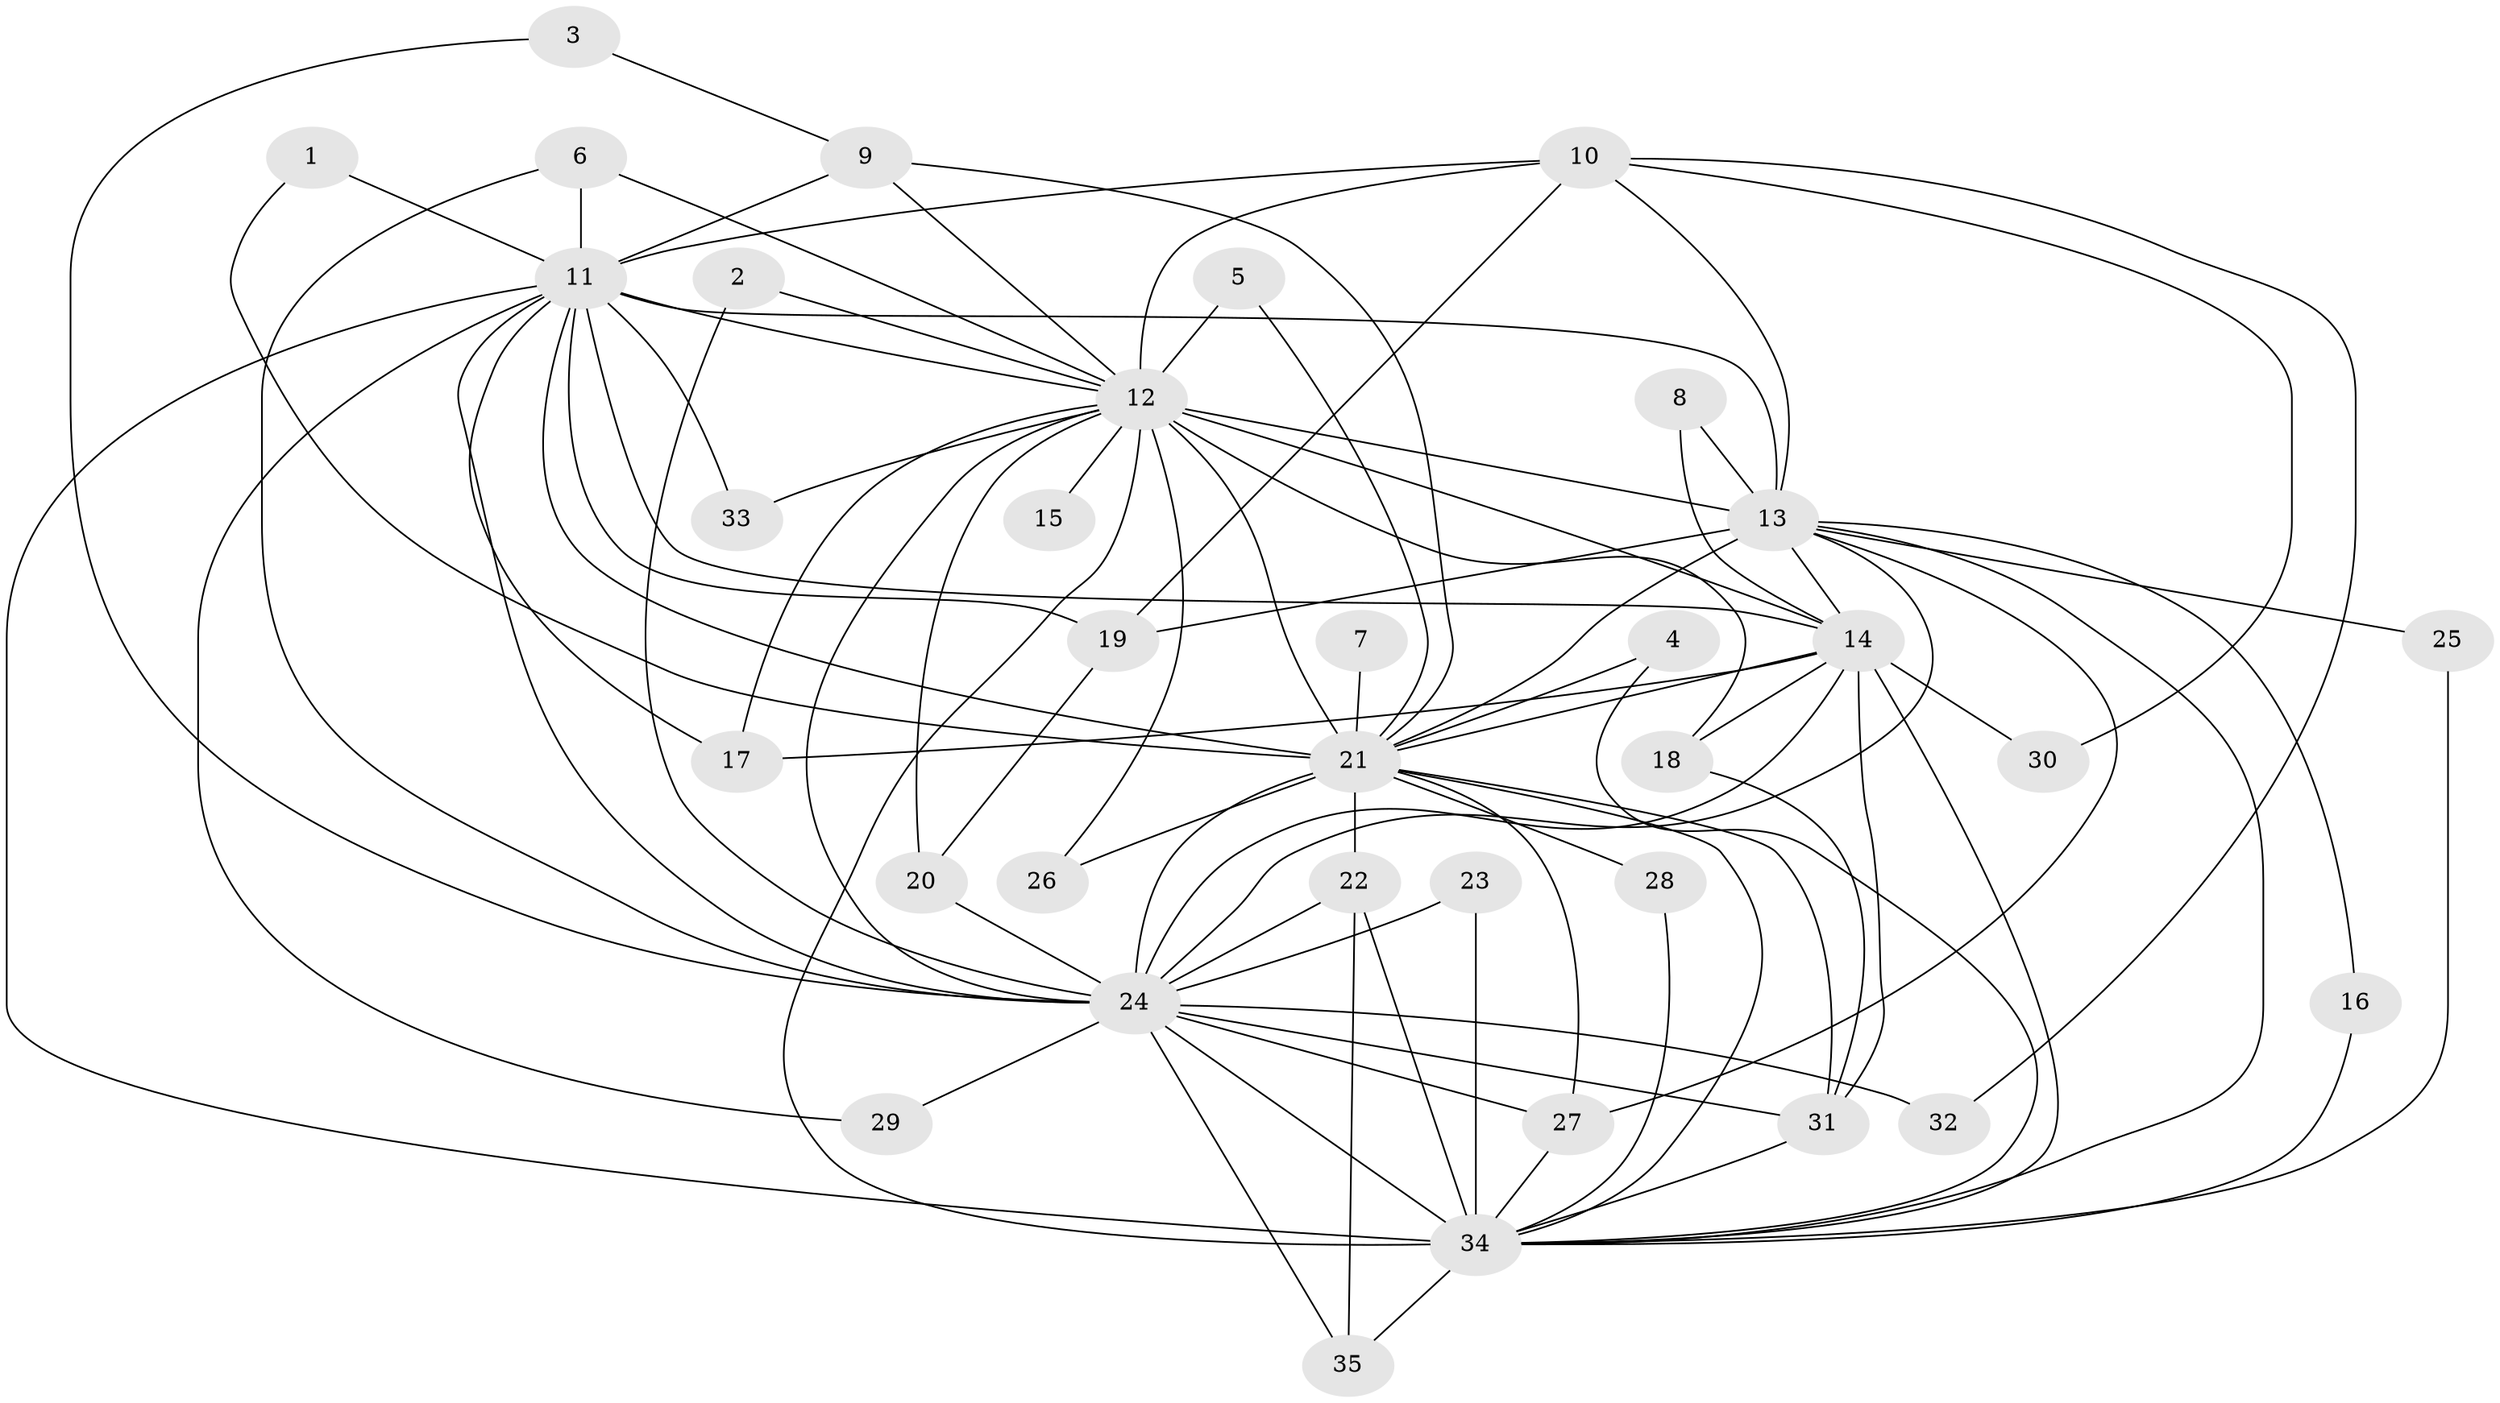 // original degree distribution, {23: 0.014492753623188406, 18: 0.028985507246376812, 11: 0.014492753623188406, 17: 0.014492753623188406, 21: 0.014492753623188406, 19: 0.014492753623188406, 15: 0.028985507246376812, 16: 0.014492753623188406, 2: 0.5362318840579711, 3: 0.2028985507246377, 5: 0.028985507246376812, 4: 0.07246376811594203, 7: 0.014492753623188406}
// Generated by graph-tools (version 1.1) at 2025/49/03/09/25 03:49:31]
// undirected, 35 vertices, 88 edges
graph export_dot {
graph [start="1"]
  node [color=gray90,style=filled];
  1;
  2;
  3;
  4;
  5;
  6;
  7;
  8;
  9;
  10;
  11;
  12;
  13;
  14;
  15;
  16;
  17;
  18;
  19;
  20;
  21;
  22;
  23;
  24;
  25;
  26;
  27;
  28;
  29;
  30;
  31;
  32;
  33;
  34;
  35;
  1 -- 11 [weight=1.0];
  1 -- 21 [weight=1.0];
  2 -- 12 [weight=1.0];
  2 -- 24 [weight=1.0];
  3 -- 9 [weight=1.0];
  3 -- 24 [weight=1.0];
  4 -- 21 [weight=1.0];
  4 -- 34 [weight=1.0];
  5 -- 12 [weight=1.0];
  5 -- 21 [weight=1.0];
  6 -- 11 [weight=1.0];
  6 -- 12 [weight=1.0];
  6 -- 24 [weight=1.0];
  7 -- 21 [weight=1.0];
  8 -- 13 [weight=1.0];
  8 -- 14 [weight=1.0];
  9 -- 11 [weight=1.0];
  9 -- 12 [weight=1.0];
  9 -- 21 [weight=1.0];
  10 -- 11 [weight=1.0];
  10 -- 12 [weight=1.0];
  10 -- 13 [weight=1.0];
  10 -- 19 [weight=1.0];
  10 -- 30 [weight=1.0];
  10 -- 32 [weight=1.0];
  11 -- 12 [weight=3.0];
  11 -- 13 [weight=1.0];
  11 -- 14 [weight=1.0];
  11 -- 17 [weight=1.0];
  11 -- 19 [weight=1.0];
  11 -- 21 [weight=2.0];
  11 -- 24 [weight=1.0];
  11 -- 29 [weight=1.0];
  11 -- 33 [weight=1.0];
  11 -- 34 [weight=2.0];
  12 -- 13 [weight=3.0];
  12 -- 14 [weight=3.0];
  12 -- 15 [weight=2.0];
  12 -- 17 [weight=1.0];
  12 -- 18 [weight=1.0];
  12 -- 20 [weight=1.0];
  12 -- 21 [weight=6.0];
  12 -- 24 [weight=5.0];
  12 -- 26 [weight=1.0];
  12 -- 33 [weight=1.0];
  12 -- 34 [weight=4.0];
  13 -- 14 [weight=1.0];
  13 -- 16 [weight=1.0];
  13 -- 19 [weight=2.0];
  13 -- 21 [weight=2.0];
  13 -- 24 [weight=1.0];
  13 -- 25 [weight=2.0];
  13 -- 27 [weight=1.0];
  13 -- 34 [weight=1.0];
  14 -- 17 [weight=1.0];
  14 -- 18 [weight=1.0];
  14 -- 21 [weight=2.0];
  14 -- 24 [weight=2.0];
  14 -- 30 [weight=1.0];
  14 -- 31 [weight=1.0];
  14 -- 34 [weight=1.0];
  16 -- 34 [weight=1.0];
  18 -- 31 [weight=1.0];
  19 -- 20 [weight=1.0];
  20 -- 24 [weight=2.0];
  21 -- 22 [weight=1.0];
  21 -- 24 [weight=3.0];
  21 -- 26 [weight=2.0];
  21 -- 27 [weight=1.0];
  21 -- 28 [weight=2.0];
  21 -- 31 [weight=1.0];
  21 -- 34 [weight=2.0];
  22 -- 24 [weight=1.0];
  22 -- 34 [weight=2.0];
  22 -- 35 [weight=1.0];
  23 -- 24 [weight=1.0];
  23 -- 34 [weight=1.0];
  24 -- 27 [weight=1.0];
  24 -- 29 [weight=1.0];
  24 -- 31 [weight=1.0];
  24 -- 32 [weight=1.0];
  24 -- 34 [weight=1.0];
  24 -- 35 [weight=1.0];
  25 -- 34 [weight=1.0];
  27 -- 34 [weight=1.0];
  28 -- 34 [weight=1.0];
  31 -- 34 [weight=1.0];
  34 -- 35 [weight=1.0];
}
